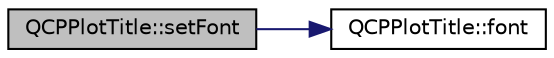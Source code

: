 digraph "QCPPlotTitle::setFont"
{
  edge [fontname="Helvetica",fontsize="10",labelfontname="Helvetica",labelfontsize="10"];
  node [fontname="Helvetica",fontsize="10",shape=record];
  rankdir="LR";
  Node1 [label="QCPPlotTitle::setFont",height=0.2,width=0.4,color="black", fillcolor="grey75", style="filled", fontcolor="black"];
  Node1 -> Node2 [color="midnightblue",fontsize="10",style="solid",fontname="Helvetica"];
  Node2 [label="QCPPlotTitle::font",height=0.2,width=0.4,color="black", fillcolor="white", style="filled",URL="$class_q_c_p_plot_title.html#aa5f4cf007db51ccdd1c137191f564119"];
}
